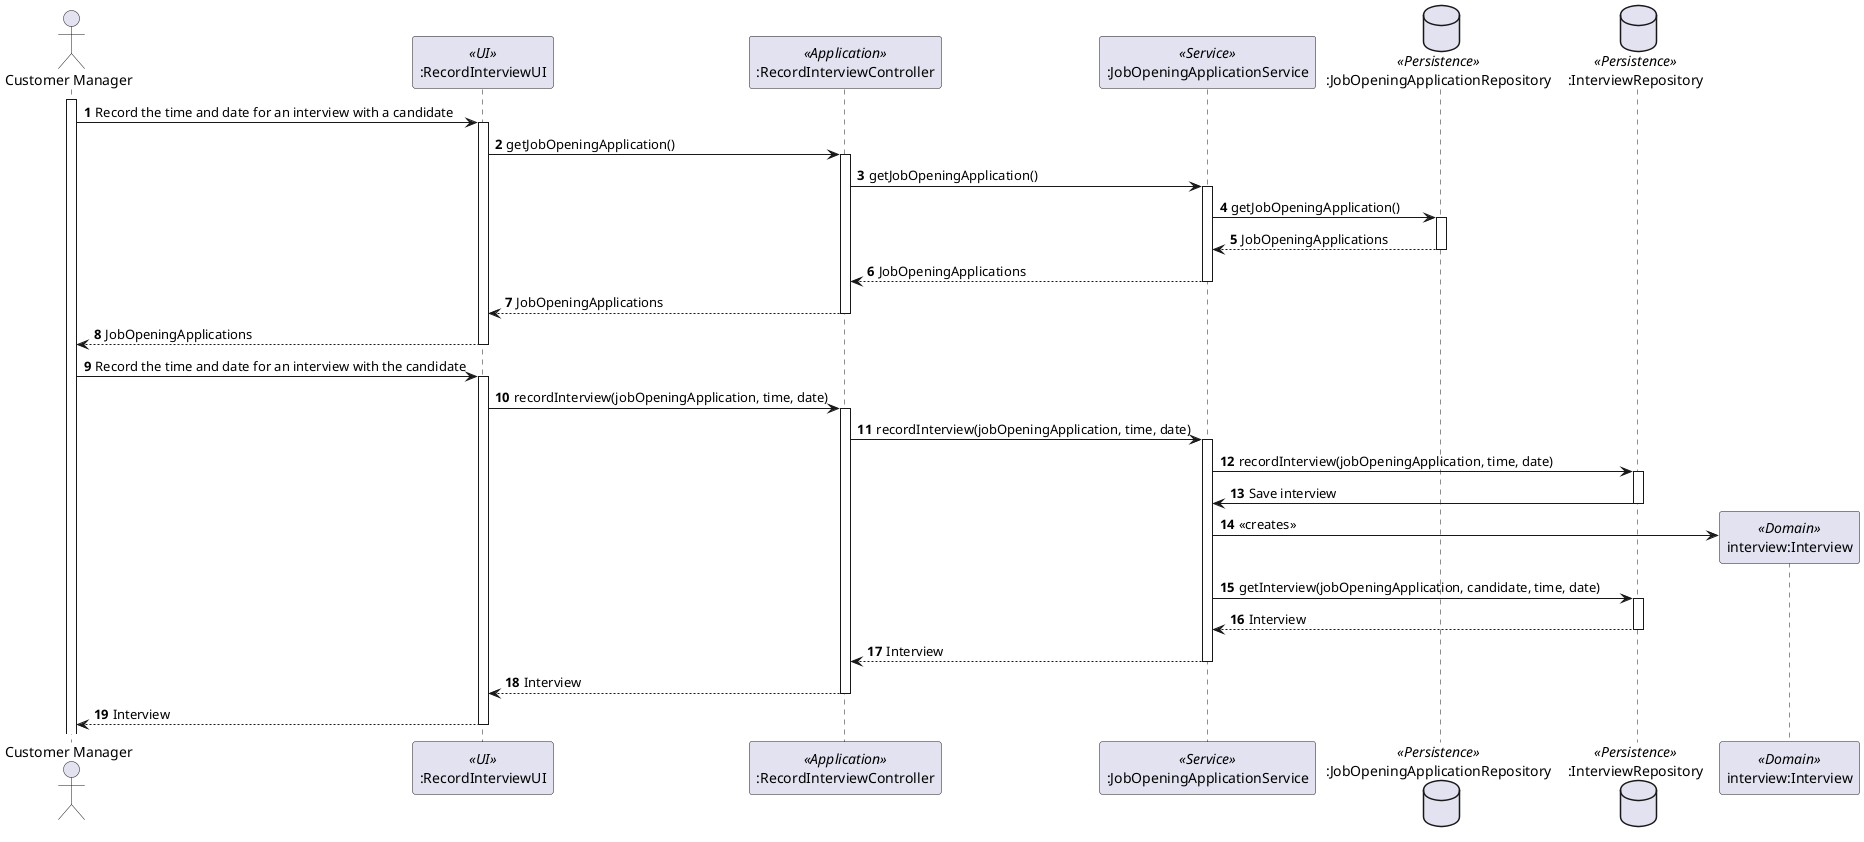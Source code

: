@startuml

actor "Customer Manager" as Agent
participant ":RecordInterviewUI" as ui <<UI>>
participant ":RecordInterviewController" as ctrl <<Application>>
participant ":JobOpeningApplicationService" as jobApServ <<Service>>
database ":JobOpeningApplicationRepository" as jobRepo <<Persistence>>
'participant ":ApplicationService" as appServ <<Service>>
database ":InterviewRepository" as intRepo <<Persistence>>
'participant "app:JobOpeningApplication" as app <<Domain>>
participant "interview:Interview" as interview <<Domain>>


autonumber

activate Agent

Agent -> ui: Record the time and date for an interview with a candidate
activate ui

ui -> ctrl: getJobOpeningApplication()



activate ctrl

ctrl -> jobApServ: getJobOpeningApplication()

activate jobApServ

jobApServ -> jobRepo: getJobOpeningApplication()
activate jobRepo

jobRepo --> jobApServ: JobOpeningApplications

deactivate jobRepo


jobApServ --> ctrl: JobOpeningApplications
deactivate jobApServ


ctrl --> ui: JobOpeningApplications
deactivate ctrl


ui --> Agent: JobOpeningApplications
deactivate ui



Agent -> ui: Record the time and date for an interview with the candidate
activate ui

ui -> ctrl: recordInterview(jobOpeningApplication, time, date)

activate ctrl

ctrl -> jobApServ: recordInterview(jobOpeningApplication, time, date)

activate jobApServ

jobApServ -> intRepo: recordInterview(jobOpeningApplication, time, date)

activate intRepo

intRepo -> jobApServ: Save interview
deactivate intRepo


jobApServ -> interview** : «creates»

jobApServ -> intRepo: getInterview(jobOpeningApplication, candidate, time, date)

activate intRepo

intRepo --> jobApServ: Interview
deactivate intRepo


jobApServ --> ctrl: Interview
deactivate jobApServ


ctrl --> ui: Interview
deactivate ctrl

ui --> Agent: Interview

deactivate ui






@enduml